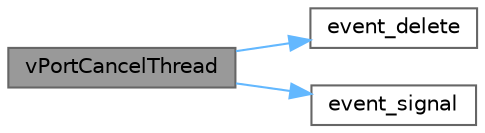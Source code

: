digraph "vPortCancelThread"
{
 // LATEX_PDF_SIZE
  bgcolor="transparent";
  edge [fontname=Helvetica,fontsize=10,labelfontname=Helvetica,labelfontsize=10];
  node [fontname=Helvetica,fontsize=10,shape=box,height=0.2,width=0.4];
  rankdir="LR";
  Node1 [id="Node000001",label="vPortCancelThread",height=0.2,width=0.4,color="gray40", fillcolor="grey60", style="filled", fontcolor="black",tooltip=" "];
  Node1 -> Node2 [id="edge1_Node000001_Node000002",color="steelblue1",style="solid",tooltip=" "];
  Node2 [id="Node000002",label="event_delete",height=0.2,width=0.4,color="grey40", fillcolor="white", style="filled",URL="$wait__for__event_8c.html#a4a47e53de0a0bdb9be69b95628828cd9",tooltip=" "];
  Node1 -> Node3 [id="edge2_Node000001_Node000003",color="steelblue1",style="solid",tooltip=" "];
  Node3 [id="Node000003",label="event_signal",height=0.2,width=0.4,color="grey40", fillcolor="white", style="filled",URL="$wait__for__event_8c.html#aff17cff73df8230c562038d0ca4af0e8",tooltip=" "];
}
